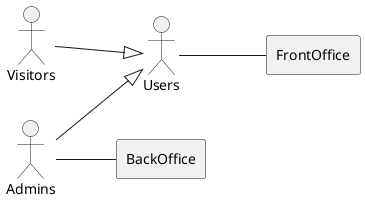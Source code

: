 @startuml
left to right direction
:Admins:
:Users:
:Visitors:
rectangle BackOffice
rectangle FrontOffice
Admins -down-|> Users
Visitors -down-|> Users
Users -- FrontOffice
Admins -- BackOffice
@enduml
